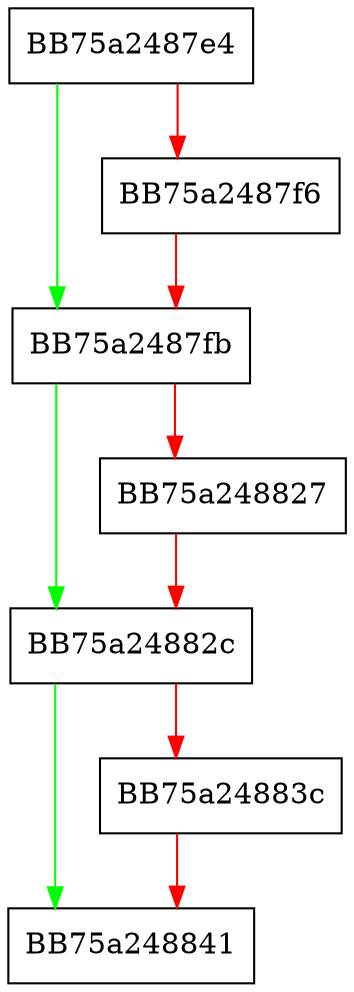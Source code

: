 digraph CheckInvariants {
  node [shape="box"];
  graph [splines=ortho];
  BB75a2487e4 -> BB75a2487fb [color="green"];
  BB75a2487e4 -> BB75a2487f6 [color="red"];
  BB75a2487f6 -> BB75a2487fb [color="red"];
  BB75a2487fb -> BB75a24882c [color="green"];
  BB75a2487fb -> BB75a248827 [color="red"];
  BB75a248827 -> BB75a24882c [color="red"];
  BB75a24882c -> BB75a248841 [color="green"];
  BB75a24882c -> BB75a24883c [color="red"];
  BB75a24883c -> BB75a248841 [color="red"];
}